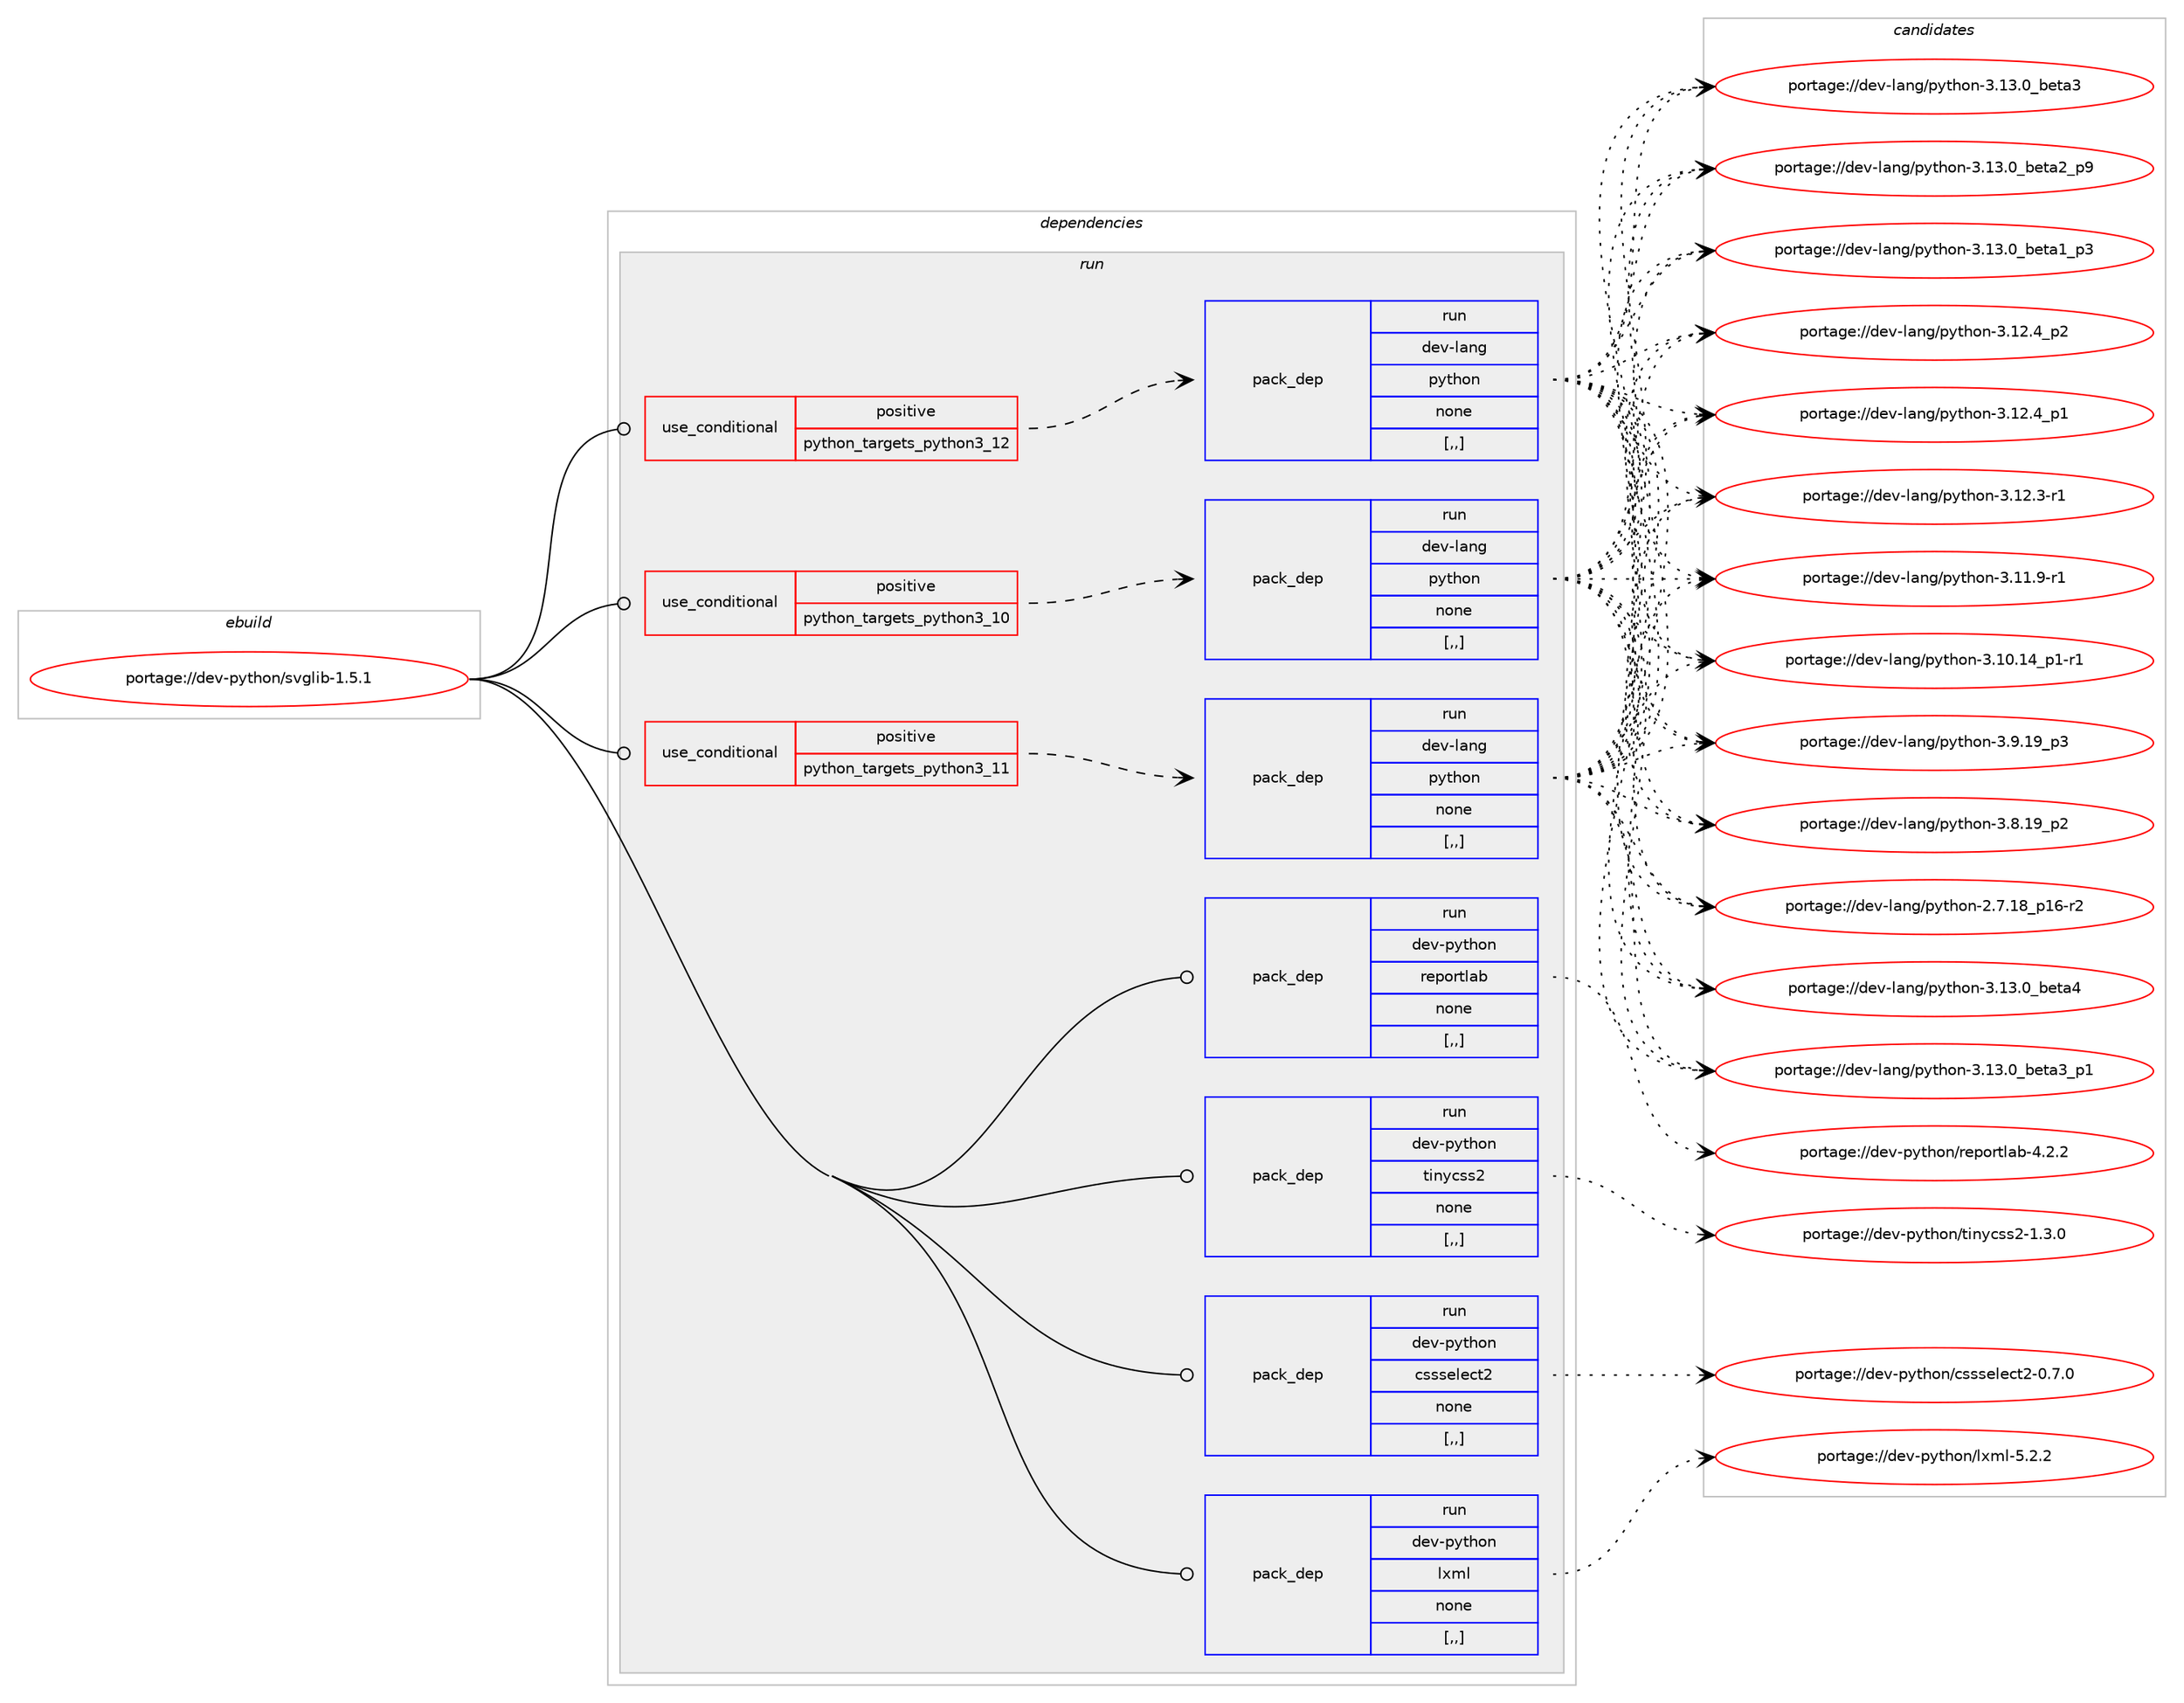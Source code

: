 digraph prolog {

# *************
# Graph options
# *************

newrank=true;
concentrate=true;
compound=true;
graph [rankdir=LR,fontname=Helvetica,fontsize=10,ranksep=1.5];#, ranksep=2.5, nodesep=0.2];
edge  [arrowhead=vee];
node  [fontname=Helvetica,fontsize=10];

# **********
# The ebuild
# **********

subgraph cluster_leftcol {
color=gray;
label=<<i>ebuild</i>>;
id [label="portage://dev-python/svglib-1.5.1", color=red, width=4, href="../dev-python/svglib-1.5.1.svg"];
}

# ****************
# The dependencies
# ****************

subgraph cluster_midcol {
color=gray;
label=<<i>dependencies</i>>;
subgraph cluster_compile {
fillcolor="#eeeeee";
style=filled;
label=<<i>compile</i>>;
}
subgraph cluster_compileandrun {
fillcolor="#eeeeee";
style=filled;
label=<<i>compile and run</i>>;
}
subgraph cluster_run {
fillcolor="#eeeeee";
style=filled;
label=<<i>run</i>>;
subgraph cond40289 {
dependency165301 [label=<<TABLE BORDER="0" CELLBORDER="1" CELLSPACING="0" CELLPADDING="4"><TR><TD ROWSPAN="3" CELLPADDING="10">use_conditional</TD></TR><TR><TD>positive</TD></TR><TR><TD>python_targets_python3_10</TD></TR></TABLE>>, shape=none, color=red];
subgraph pack123740 {
dependency165302 [label=<<TABLE BORDER="0" CELLBORDER="1" CELLSPACING="0" CELLPADDING="4" WIDTH="220"><TR><TD ROWSPAN="6" CELLPADDING="30">pack_dep</TD></TR><TR><TD WIDTH="110">run</TD></TR><TR><TD>dev-lang</TD></TR><TR><TD>python</TD></TR><TR><TD>none</TD></TR><TR><TD>[,,]</TD></TR></TABLE>>, shape=none, color=blue];
}
dependency165301:e -> dependency165302:w [weight=20,style="dashed",arrowhead="vee"];
}
id:e -> dependency165301:w [weight=20,style="solid",arrowhead="odot"];
subgraph cond40290 {
dependency165303 [label=<<TABLE BORDER="0" CELLBORDER="1" CELLSPACING="0" CELLPADDING="4"><TR><TD ROWSPAN="3" CELLPADDING="10">use_conditional</TD></TR><TR><TD>positive</TD></TR><TR><TD>python_targets_python3_11</TD></TR></TABLE>>, shape=none, color=red];
subgraph pack123741 {
dependency165304 [label=<<TABLE BORDER="0" CELLBORDER="1" CELLSPACING="0" CELLPADDING="4" WIDTH="220"><TR><TD ROWSPAN="6" CELLPADDING="30">pack_dep</TD></TR><TR><TD WIDTH="110">run</TD></TR><TR><TD>dev-lang</TD></TR><TR><TD>python</TD></TR><TR><TD>none</TD></TR><TR><TD>[,,]</TD></TR></TABLE>>, shape=none, color=blue];
}
dependency165303:e -> dependency165304:w [weight=20,style="dashed",arrowhead="vee"];
}
id:e -> dependency165303:w [weight=20,style="solid",arrowhead="odot"];
subgraph cond40291 {
dependency165305 [label=<<TABLE BORDER="0" CELLBORDER="1" CELLSPACING="0" CELLPADDING="4"><TR><TD ROWSPAN="3" CELLPADDING="10">use_conditional</TD></TR><TR><TD>positive</TD></TR><TR><TD>python_targets_python3_12</TD></TR></TABLE>>, shape=none, color=red];
subgraph pack123742 {
dependency165306 [label=<<TABLE BORDER="0" CELLBORDER="1" CELLSPACING="0" CELLPADDING="4" WIDTH="220"><TR><TD ROWSPAN="6" CELLPADDING="30">pack_dep</TD></TR><TR><TD WIDTH="110">run</TD></TR><TR><TD>dev-lang</TD></TR><TR><TD>python</TD></TR><TR><TD>none</TD></TR><TR><TD>[,,]</TD></TR></TABLE>>, shape=none, color=blue];
}
dependency165305:e -> dependency165306:w [weight=20,style="dashed",arrowhead="vee"];
}
id:e -> dependency165305:w [weight=20,style="solid",arrowhead="odot"];
subgraph pack123743 {
dependency165307 [label=<<TABLE BORDER="0" CELLBORDER="1" CELLSPACING="0" CELLPADDING="4" WIDTH="220"><TR><TD ROWSPAN="6" CELLPADDING="30">pack_dep</TD></TR><TR><TD WIDTH="110">run</TD></TR><TR><TD>dev-python</TD></TR><TR><TD>cssselect2</TD></TR><TR><TD>none</TD></TR><TR><TD>[,,]</TD></TR></TABLE>>, shape=none, color=blue];
}
id:e -> dependency165307:w [weight=20,style="solid",arrowhead="odot"];
subgraph pack123744 {
dependency165308 [label=<<TABLE BORDER="0" CELLBORDER="1" CELLSPACING="0" CELLPADDING="4" WIDTH="220"><TR><TD ROWSPAN="6" CELLPADDING="30">pack_dep</TD></TR><TR><TD WIDTH="110">run</TD></TR><TR><TD>dev-python</TD></TR><TR><TD>lxml</TD></TR><TR><TD>none</TD></TR><TR><TD>[,,]</TD></TR></TABLE>>, shape=none, color=blue];
}
id:e -> dependency165308:w [weight=20,style="solid",arrowhead="odot"];
subgraph pack123745 {
dependency165309 [label=<<TABLE BORDER="0" CELLBORDER="1" CELLSPACING="0" CELLPADDING="4" WIDTH="220"><TR><TD ROWSPAN="6" CELLPADDING="30">pack_dep</TD></TR><TR><TD WIDTH="110">run</TD></TR><TR><TD>dev-python</TD></TR><TR><TD>reportlab</TD></TR><TR><TD>none</TD></TR><TR><TD>[,,]</TD></TR></TABLE>>, shape=none, color=blue];
}
id:e -> dependency165309:w [weight=20,style="solid",arrowhead="odot"];
subgraph pack123746 {
dependency165310 [label=<<TABLE BORDER="0" CELLBORDER="1" CELLSPACING="0" CELLPADDING="4" WIDTH="220"><TR><TD ROWSPAN="6" CELLPADDING="30">pack_dep</TD></TR><TR><TD WIDTH="110">run</TD></TR><TR><TD>dev-python</TD></TR><TR><TD>tinycss2</TD></TR><TR><TD>none</TD></TR><TR><TD>[,,]</TD></TR></TABLE>>, shape=none, color=blue];
}
id:e -> dependency165310:w [weight=20,style="solid",arrowhead="odot"];
}
}

# **************
# The candidates
# **************

subgraph cluster_choices {
rank=same;
color=gray;
label=<<i>candidates</i>>;

subgraph choice123740 {
color=black;
nodesep=1;
choice1001011184510897110103471121211161041111104551464951464895981011169752 [label="portage://dev-lang/python-3.13.0_beta4", color=red, width=4,href="../dev-lang/python-3.13.0_beta4.svg"];
choice10010111845108971101034711212111610411111045514649514648959810111697519511249 [label="portage://dev-lang/python-3.13.0_beta3_p1", color=red, width=4,href="../dev-lang/python-3.13.0_beta3_p1.svg"];
choice1001011184510897110103471121211161041111104551464951464895981011169751 [label="portage://dev-lang/python-3.13.0_beta3", color=red, width=4,href="../dev-lang/python-3.13.0_beta3.svg"];
choice10010111845108971101034711212111610411111045514649514648959810111697509511257 [label="portage://dev-lang/python-3.13.0_beta2_p9", color=red, width=4,href="../dev-lang/python-3.13.0_beta2_p9.svg"];
choice10010111845108971101034711212111610411111045514649514648959810111697499511251 [label="portage://dev-lang/python-3.13.0_beta1_p3", color=red, width=4,href="../dev-lang/python-3.13.0_beta1_p3.svg"];
choice100101118451089711010347112121116104111110455146495046529511250 [label="portage://dev-lang/python-3.12.4_p2", color=red, width=4,href="../dev-lang/python-3.12.4_p2.svg"];
choice100101118451089711010347112121116104111110455146495046529511249 [label="portage://dev-lang/python-3.12.4_p1", color=red, width=4,href="../dev-lang/python-3.12.4_p1.svg"];
choice100101118451089711010347112121116104111110455146495046514511449 [label="portage://dev-lang/python-3.12.3-r1", color=red, width=4,href="../dev-lang/python-3.12.3-r1.svg"];
choice100101118451089711010347112121116104111110455146494946574511449 [label="portage://dev-lang/python-3.11.9-r1", color=red, width=4,href="../dev-lang/python-3.11.9-r1.svg"];
choice100101118451089711010347112121116104111110455146494846495295112494511449 [label="portage://dev-lang/python-3.10.14_p1-r1", color=red, width=4,href="../dev-lang/python-3.10.14_p1-r1.svg"];
choice100101118451089711010347112121116104111110455146574649579511251 [label="portage://dev-lang/python-3.9.19_p3", color=red, width=4,href="../dev-lang/python-3.9.19_p3.svg"];
choice100101118451089711010347112121116104111110455146564649579511250 [label="portage://dev-lang/python-3.8.19_p2", color=red, width=4,href="../dev-lang/python-3.8.19_p2.svg"];
choice100101118451089711010347112121116104111110455046554649569511249544511450 [label="portage://dev-lang/python-2.7.18_p16-r2", color=red, width=4,href="../dev-lang/python-2.7.18_p16-r2.svg"];
dependency165302:e -> choice1001011184510897110103471121211161041111104551464951464895981011169752:w [style=dotted,weight="100"];
dependency165302:e -> choice10010111845108971101034711212111610411111045514649514648959810111697519511249:w [style=dotted,weight="100"];
dependency165302:e -> choice1001011184510897110103471121211161041111104551464951464895981011169751:w [style=dotted,weight="100"];
dependency165302:e -> choice10010111845108971101034711212111610411111045514649514648959810111697509511257:w [style=dotted,weight="100"];
dependency165302:e -> choice10010111845108971101034711212111610411111045514649514648959810111697499511251:w [style=dotted,weight="100"];
dependency165302:e -> choice100101118451089711010347112121116104111110455146495046529511250:w [style=dotted,weight="100"];
dependency165302:e -> choice100101118451089711010347112121116104111110455146495046529511249:w [style=dotted,weight="100"];
dependency165302:e -> choice100101118451089711010347112121116104111110455146495046514511449:w [style=dotted,weight="100"];
dependency165302:e -> choice100101118451089711010347112121116104111110455146494946574511449:w [style=dotted,weight="100"];
dependency165302:e -> choice100101118451089711010347112121116104111110455146494846495295112494511449:w [style=dotted,weight="100"];
dependency165302:e -> choice100101118451089711010347112121116104111110455146574649579511251:w [style=dotted,weight="100"];
dependency165302:e -> choice100101118451089711010347112121116104111110455146564649579511250:w [style=dotted,weight="100"];
dependency165302:e -> choice100101118451089711010347112121116104111110455046554649569511249544511450:w [style=dotted,weight="100"];
}
subgraph choice123741 {
color=black;
nodesep=1;
choice1001011184510897110103471121211161041111104551464951464895981011169752 [label="portage://dev-lang/python-3.13.0_beta4", color=red, width=4,href="../dev-lang/python-3.13.0_beta4.svg"];
choice10010111845108971101034711212111610411111045514649514648959810111697519511249 [label="portage://dev-lang/python-3.13.0_beta3_p1", color=red, width=4,href="../dev-lang/python-3.13.0_beta3_p1.svg"];
choice1001011184510897110103471121211161041111104551464951464895981011169751 [label="portage://dev-lang/python-3.13.0_beta3", color=red, width=4,href="../dev-lang/python-3.13.0_beta3.svg"];
choice10010111845108971101034711212111610411111045514649514648959810111697509511257 [label="portage://dev-lang/python-3.13.0_beta2_p9", color=red, width=4,href="../dev-lang/python-3.13.0_beta2_p9.svg"];
choice10010111845108971101034711212111610411111045514649514648959810111697499511251 [label="portage://dev-lang/python-3.13.0_beta1_p3", color=red, width=4,href="../dev-lang/python-3.13.0_beta1_p3.svg"];
choice100101118451089711010347112121116104111110455146495046529511250 [label="portage://dev-lang/python-3.12.4_p2", color=red, width=4,href="../dev-lang/python-3.12.4_p2.svg"];
choice100101118451089711010347112121116104111110455146495046529511249 [label="portage://dev-lang/python-3.12.4_p1", color=red, width=4,href="../dev-lang/python-3.12.4_p1.svg"];
choice100101118451089711010347112121116104111110455146495046514511449 [label="portage://dev-lang/python-3.12.3-r1", color=red, width=4,href="../dev-lang/python-3.12.3-r1.svg"];
choice100101118451089711010347112121116104111110455146494946574511449 [label="portage://dev-lang/python-3.11.9-r1", color=red, width=4,href="../dev-lang/python-3.11.9-r1.svg"];
choice100101118451089711010347112121116104111110455146494846495295112494511449 [label="portage://dev-lang/python-3.10.14_p1-r1", color=red, width=4,href="../dev-lang/python-3.10.14_p1-r1.svg"];
choice100101118451089711010347112121116104111110455146574649579511251 [label="portage://dev-lang/python-3.9.19_p3", color=red, width=4,href="../dev-lang/python-3.9.19_p3.svg"];
choice100101118451089711010347112121116104111110455146564649579511250 [label="portage://dev-lang/python-3.8.19_p2", color=red, width=4,href="../dev-lang/python-3.8.19_p2.svg"];
choice100101118451089711010347112121116104111110455046554649569511249544511450 [label="portage://dev-lang/python-2.7.18_p16-r2", color=red, width=4,href="../dev-lang/python-2.7.18_p16-r2.svg"];
dependency165304:e -> choice1001011184510897110103471121211161041111104551464951464895981011169752:w [style=dotted,weight="100"];
dependency165304:e -> choice10010111845108971101034711212111610411111045514649514648959810111697519511249:w [style=dotted,weight="100"];
dependency165304:e -> choice1001011184510897110103471121211161041111104551464951464895981011169751:w [style=dotted,weight="100"];
dependency165304:e -> choice10010111845108971101034711212111610411111045514649514648959810111697509511257:w [style=dotted,weight="100"];
dependency165304:e -> choice10010111845108971101034711212111610411111045514649514648959810111697499511251:w [style=dotted,weight="100"];
dependency165304:e -> choice100101118451089711010347112121116104111110455146495046529511250:w [style=dotted,weight="100"];
dependency165304:e -> choice100101118451089711010347112121116104111110455146495046529511249:w [style=dotted,weight="100"];
dependency165304:e -> choice100101118451089711010347112121116104111110455146495046514511449:w [style=dotted,weight="100"];
dependency165304:e -> choice100101118451089711010347112121116104111110455146494946574511449:w [style=dotted,weight="100"];
dependency165304:e -> choice100101118451089711010347112121116104111110455146494846495295112494511449:w [style=dotted,weight="100"];
dependency165304:e -> choice100101118451089711010347112121116104111110455146574649579511251:w [style=dotted,weight="100"];
dependency165304:e -> choice100101118451089711010347112121116104111110455146564649579511250:w [style=dotted,weight="100"];
dependency165304:e -> choice100101118451089711010347112121116104111110455046554649569511249544511450:w [style=dotted,weight="100"];
}
subgraph choice123742 {
color=black;
nodesep=1;
choice1001011184510897110103471121211161041111104551464951464895981011169752 [label="portage://dev-lang/python-3.13.0_beta4", color=red, width=4,href="../dev-lang/python-3.13.0_beta4.svg"];
choice10010111845108971101034711212111610411111045514649514648959810111697519511249 [label="portage://dev-lang/python-3.13.0_beta3_p1", color=red, width=4,href="../dev-lang/python-3.13.0_beta3_p1.svg"];
choice1001011184510897110103471121211161041111104551464951464895981011169751 [label="portage://dev-lang/python-3.13.0_beta3", color=red, width=4,href="../dev-lang/python-3.13.0_beta3.svg"];
choice10010111845108971101034711212111610411111045514649514648959810111697509511257 [label="portage://dev-lang/python-3.13.0_beta2_p9", color=red, width=4,href="../dev-lang/python-3.13.0_beta2_p9.svg"];
choice10010111845108971101034711212111610411111045514649514648959810111697499511251 [label="portage://dev-lang/python-3.13.0_beta1_p3", color=red, width=4,href="../dev-lang/python-3.13.0_beta1_p3.svg"];
choice100101118451089711010347112121116104111110455146495046529511250 [label="portage://dev-lang/python-3.12.4_p2", color=red, width=4,href="../dev-lang/python-3.12.4_p2.svg"];
choice100101118451089711010347112121116104111110455146495046529511249 [label="portage://dev-lang/python-3.12.4_p1", color=red, width=4,href="../dev-lang/python-3.12.4_p1.svg"];
choice100101118451089711010347112121116104111110455146495046514511449 [label="portage://dev-lang/python-3.12.3-r1", color=red, width=4,href="../dev-lang/python-3.12.3-r1.svg"];
choice100101118451089711010347112121116104111110455146494946574511449 [label="portage://dev-lang/python-3.11.9-r1", color=red, width=4,href="../dev-lang/python-3.11.9-r1.svg"];
choice100101118451089711010347112121116104111110455146494846495295112494511449 [label="portage://dev-lang/python-3.10.14_p1-r1", color=red, width=4,href="../dev-lang/python-3.10.14_p1-r1.svg"];
choice100101118451089711010347112121116104111110455146574649579511251 [label="portage://dev-lang/python-3.9.19_p3", color=red, width=4,href="../dev-lang/python-3.9.19_p3.svg"];
choice100101118451089711010347112121116104111110455146564649579511250 [label="portage://dev-lang/python-3.8.19_p2", color=red, width=4,href="../dev-lang/python-3.8.19_p2.svg"];
choice100101118451089711010347112121116104111110455046554649569511249544511450 [label="portage://dev-lang/python-2.7.18_p16-r2", color=red, width=4,href="../dev-lang/python-2.7.18_p16-r2.svg"];
dependency165306:e -> choice1001011184510897110103471121211161041111104551464951464895981011169752:w [style=dotted,weight="100"];
dependency165306:e -> choice10010111845108971101034711212111610411111045514649514648959810111697519511249:w [style=dotted,weight="100"];
dependency165306:e -> choice1001011184510897110103471121211161041111104551464951464895981011169751:w [style=dotted,weight="100"];
dependency165306:e -> choice10010111845108971101034711212111610411111045514649514648959810111697509511257:w [style=dotted,weight="100"];
dependency165306:e -> choice10010111845108971101034711212111610411111045514649514648959810111697499511251:w [style=dotted,weight="100"];
dependency165306:e -> choice100101118451089711010347112121116104111110455146495046529511250:w [style=dotted,weight="100"];
dependency165306:e -> choice100101118451089711010347112121116104111110455146495046529511249:w [style=dotted,weight="100"];
dependency165306:e -> choice100101118451089711010347112121116104111110455146495046514511449:w [style=dotted,weight="100"];
dependency165306:e -> choice100101118451089711010347112121116104111110455146494946574511449:w [style=dotted,weight="100"];
dependency165306:e -> choice100101118451089711010347112121116104111110455146494846495295112494511449:w [style=dotted,weight="100"];
dependency165306:e -> choice100101118451089711010347112121116104111110455146574649579511251:w [style=dotted,weight="100"];
dependency165306:e -> choice100101118451089711010347112121116104111110455146564649579511250:w [style=dotted,weight="100"];
dependency165306:e -> choice100101118451089711010347112121116104111110455046554649569511249544511450:w [style=dotted,weight="100"];
}
subgraph choice123743 {
color=black;
nodesep=1;
choice1001011184511212111610411111047991151151151011081019911650454846554648 [label="portage://dev-python/cssselect2-0.7.0", color=red, width=4,href="../dev-python/cssselect2-0.7.0.svg"];
dependency165307:e -> choice1001011184511212111610411111047991151151151011081019911650454846554648:w [style=dotted,weight="100"];
}
subgraph choice123744 {
color=black;
nodesep=1;
choice1001011184511212111610411111047108120109108455346504650 [label="portage://dev-python/lxml-5.2.2", color=red, width=4,href="../dev-python/lxml-5.2.2.svg"];
dependency165308:e -> choice1001011184511212111610411111047108120109108455346504650:w [style=dotted,weight="100"];
}
subgraph choice123745 {
color=black;
nodesep=1;
choice10010111845112121116104111110471141011121111141161089798455246504650 [label="portage://dev-python/reportlab-4.2.2", color=red, width=4,href="../dev-python/reportlab-4.2.2.svg"];
dependency165309:e -> choice10010111845112121116104111110471141011121111141161089798455246504650:w [style=dotted,weight="100"];
}
subgraph choice123746 {
color=black;
nodesep=1;
choice10010111845112121116104111110471161051101219911511550454946514648 [label="portage://dev-python/tinycss2-1.3.0", color=red, width=4,href="../dev-python/tinycss2-1.3.0.svg"];
dependency165310:e -> choice10010111845112121116104111110471161051101219911511550454946514648:w [style=dotted,weight="100"];
}
}

}
